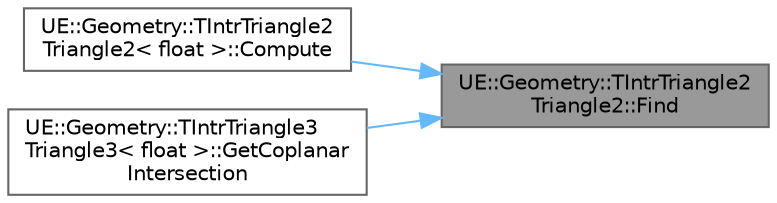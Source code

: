 digraph "UE::Geometry::TIntrTriangle2Triangle2::Find"
{
 // INTERACTIVE_SVG=YES
 // LATEX_PDF_SIZE
  bgcolor="transparent";
  edge [fontname=Helvetica,fontsize=10,labelfontname=Helvetica,labelfontsize=10];
  node [fontname=Helvetica,fontsize=10,shape=box,height=0.2,width=0.4];
  rankdir="RL";
  Node1 [id="Node000001",label="UE::Geometry::TIntrTriangle2\lTriangle2::Find",height=0.2,width=0.4,color="gray40", fillcolor="grey60", style="filled", fontcolor="black",tooltip=" "];
  Node1 -> Node2 [id="edge1_Node000001_Node000002",dir="back",color="steelblue1",style="solid",tooltip=" "];
  Node2 [id="Node000002",label="UE::Geometry::TIntrTriangle2\lTriangle2\< float \>::Compute",height=0.2,width=0.4,color="grey40", fillcolor="white", style="filled",URL="$da/db8/classUE_1_1Geometry_1_1TIntrTriangle2Triangle2.html#ad18511c92239335131869363892e0a2a",tooltip=" "];
  Node1 -> Node3 [id="edge2_Node000001_Node000003",dir="back",color="steelblue1",style="solid",tooltip=" "];
  Node3 [id="Node000003",label="UE::Geometry::TIntrTriangle3\lTriangle3\< float \>::GetCoplanar\lIntersection",height=0.2,width=0.4,color="grey40", fillcolor="white", style="filled",URL="$d6/d05/classUE_1_1Geometry_1_1TIntrTriangle3Triangle3.html#a792dd362ccbd61d62de5d79d8008dc70",tooltip=" "];
}
